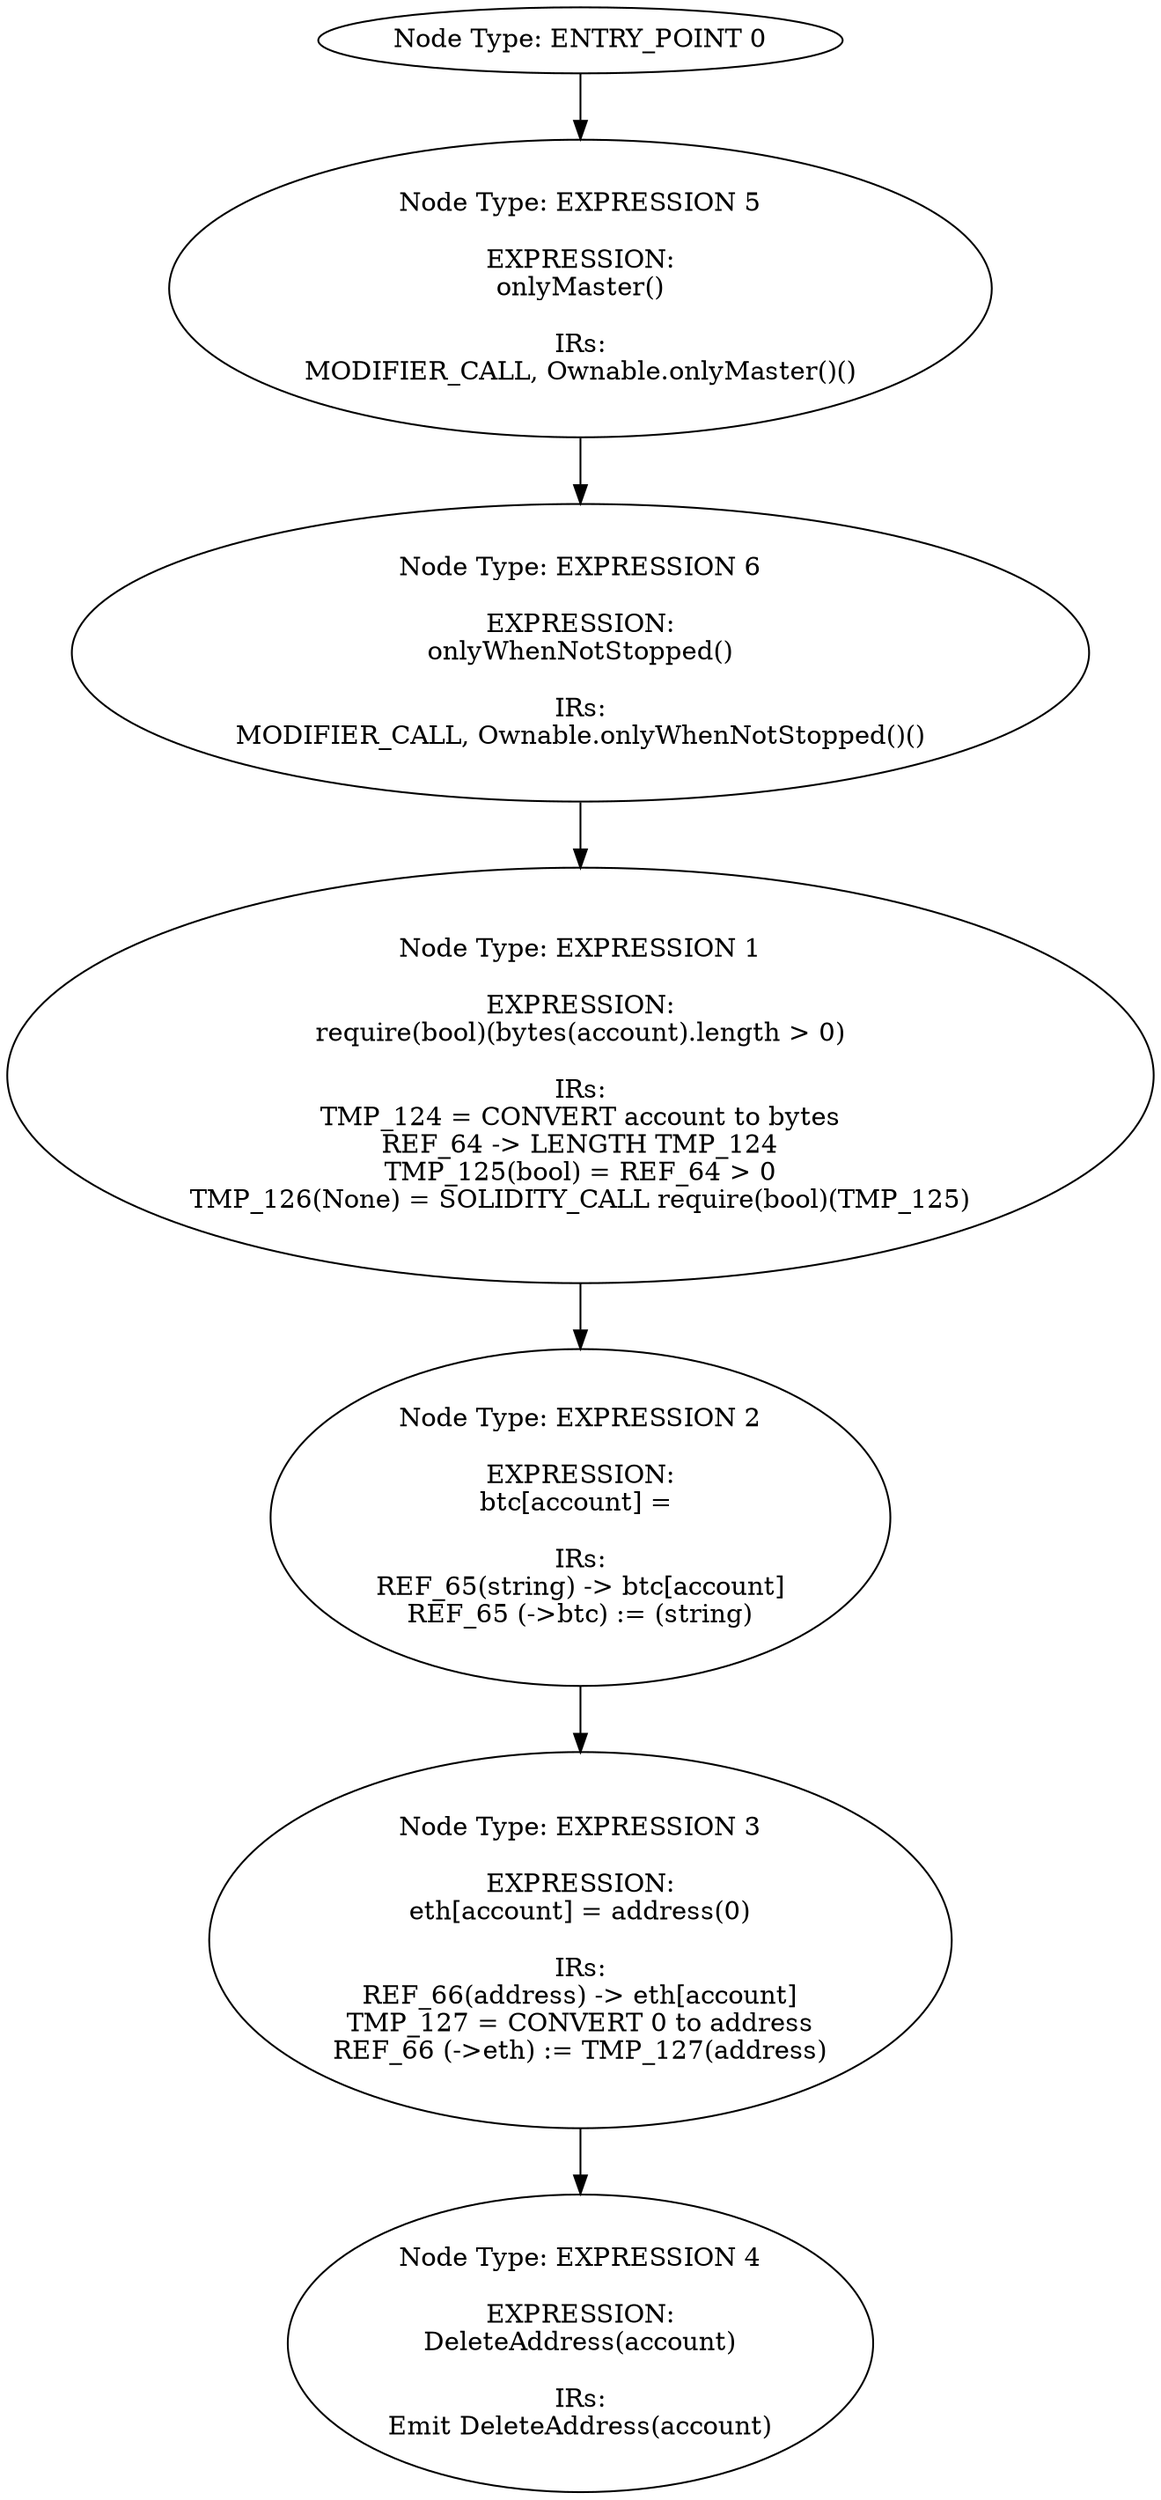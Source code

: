 digraph{
0[label="Node Type: ENTRY_POINT 0
"];
0->5;
1[label="Node Type: EXPRESSION 1

EXPRESSION:
require(bool)(bytes(account).length > 0)

IRs:
TMP_124 = CONVERT account to bytes
REF_64 -> LENGTH TMP_124
TMP_125(bool) = REF_64 > 0
TMP_126(None) = SOLIDITY_CALL require(bool)(TMP_125)"];
1->2;
2[label="Node Type: EXPRESSION 2

EXPRESSION:
btc[account] = 

IRs:
REF_65(string) -> btc[account]
REF_65 (->btc) := (string)"];
2->3;
3[label="Node Type: EXPRESSION 3

EXPRESSION:
eth[account] = address(0)

IRs:
REF_66(address) -> eth[account]
TMP_127 = CONVERT 0 to address
REF_66 (->eth) := TMP_127(address)"];
3->4;
4[label="Node Type: EXPRESSION 4

EXPRESSION:
DeleteAddress(account)

IRs:
Emit DeleteAddress(account)"];
5[label="Node Type: EXPRESSION 5

EXPRESSION:
onlyMaster()

IRs:
MODIFIER_CALL, Ownable.onlyMaster()()"];
5->6;
6[label="Node Type: EXPRESSION 6

EXPRESSION:
onlyWhenNotStopped()

IRs:
MODIFIER_CALL, Ownable.onlyWhenNotStopped()()"];
6->1;
}
